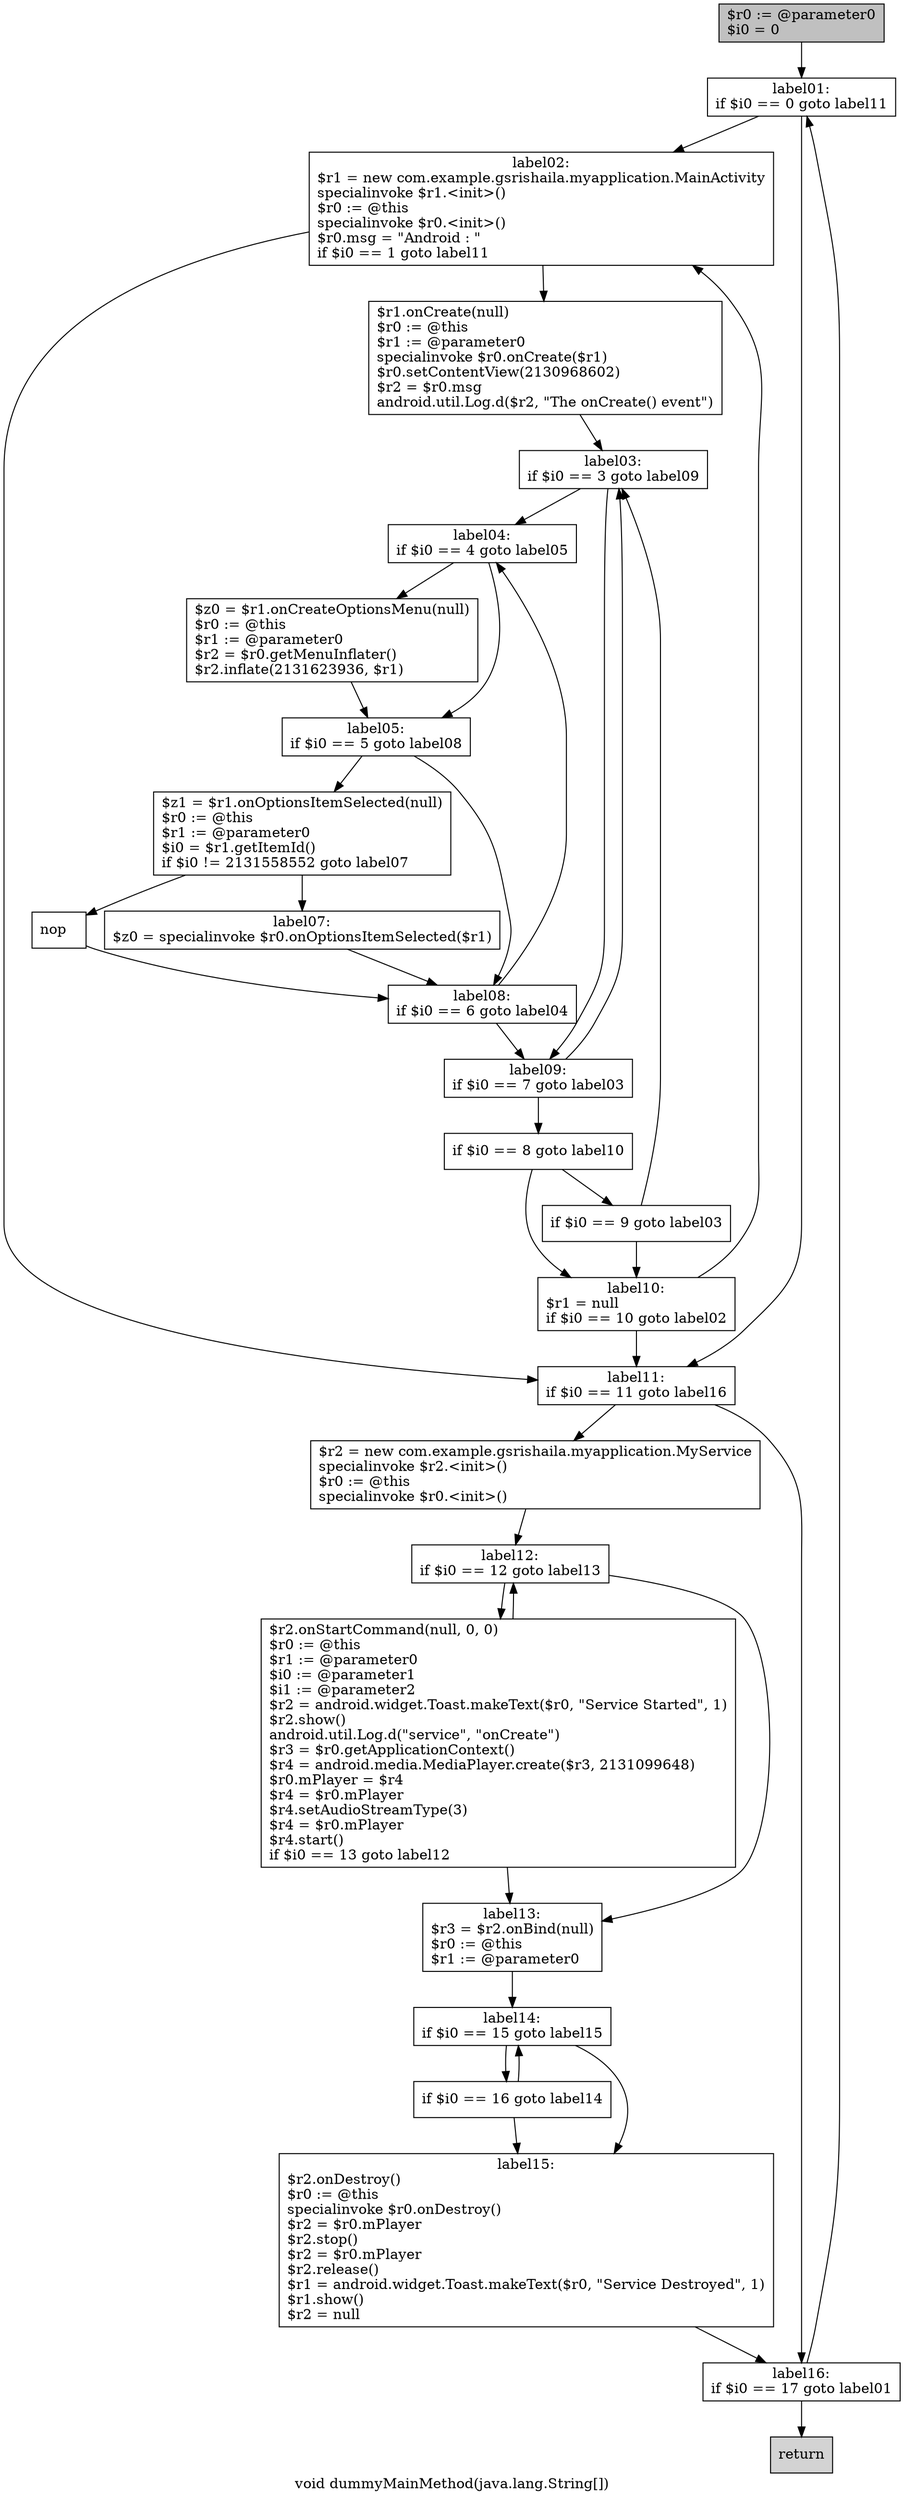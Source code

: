 digraph "void dummyMainMethod(java.lang.String[])" {
    label="void dummyMainMethod(java.lang.String[])";
    node [shape=box];
    "0" [style=filled,fillcolor=gray,label="$r0 := @parameter0\l$i0 = 0\l",];
    "1" [label="label01:\nif $i0 == 0 goto label11\l",];
    "0"->"1";
    "2" [label="label02:\n$r1 = new com.example.gsrishaila.myapplication.MainActivity\lspecialinvoke $r1.<init>()\l$r0 := @this\lspecialinvoke $r0.<init>()\l$r0.msg = \"Android : \"\lif $i0 == 1 goto label11\l",];
    "1"->"2";
    "16" [label="label11:\nif $i0 == 11 goto label16\l",];
    "1"->"16";
    "3" [label="$r1.onCreate(null)\l$r0 := @this\l$r1 := @parameter0\lspecialinvoke $r0.onCreate($r1)\l$r0.setContentView(2130968602)\l$r2 = $r0.msg\landroid.util.Log.d($r2, \"The onCreate() event\")\l",];
    "2"->"3";
    "2"->"16";
    "4" [label="label03:\nif $i0 == 3 goto label09\l",];
    "3"->"4";
    "5" [label="label04:\nif $i0 == 4 goto label05\l",];
    "4"->"5";
    "12" [label="label09:\nif $i0 == 7 goto label03\l",];
    "4"->"12";
    "6" [label="$z0 = $r1.onCreateOptionsMenu(null)\l$r0 := @this\l$r1 := @parameter0\l$r2 = $r0.getMenuInflater()\l$r2.inflate(2131623936, $r1)\l",];
    "5"->"6";
    "7" [label="label05:\nif $i0 == 5 goto label08\l",];
    "5"->"7";
    "6"->"7";
    "8" [label="$z1 = $r1.onOptionsItemSelected(null)\l$r0 := @this\l$r1 := @parameter0\l$i0 = $r1.getItemId()\lif $i0 != 2131558552 goto label07\l",];
    "7"->"8";
    "10" [label="label08:\nif $i0 == 6 goto label04\l",];
    "7"->"10";
    "9" [label="nop\l",];
    "8"->"9";
    "11" [label="label07:\n$z0 = specialinvoke $r0.onOptionsItemSelected($r1)\l",];
    "8"->"11";
    "9"->"10";
    "10"->"5";
    "10"->"12";
    "11"->"10";
    "12"->"4";
    "13" [label="if $i0 == 8 goto label10\l",];
    "12"->"13";
    "14" [label="if $i0 == 9 goto label03\l",];
    "13"->"14";
    "15" [label="label10:\n$r1 = null\lif $i0 == 10 goto label02\l",];
    "13"->"15";
    "14"->"4";
    "14"->"15";
    "15"->"2";
    "15"->"16";
    "17" [label="$r2 = new com.example.gsrishaila.myapplication.MyService\lspecialinvoke $r2.<init>()\l$r0 := @this\lspecialinvoke $r0.<init>()\l",];
    "16"->"17";
    "24" [label="label16:\nif $i0 == 17 goto label01\l",];
    "16"->"24";
    "18" [label="label12:\nif $i0 == 12 goto label13\l",];
    "17"->"18";
    "19" [label="$r2.onStartCommand(null, 0, 0)\l$r0 := @this\l$r1 := @parameter0\l$i0 := @parameter1\l$i1 := @parameter2\l$r2 = android.widget.Toast.makeText($r0, \"Service Started\", 1)\l$r2.show()\landroid.util.Log.d(\"service\", \"onCreate\")\l$r3 = $r0.getApplicationContext()\l$r4 = android.media.MediaPlayer.create($r3, 2131099648)\l$r0.mPlayer = $r4\l$r4 = $r0.mPlayer\l$r4.setAudioStreamType(3)\l$r4 = $r0.mPlayer\l$r4.start()\lif $i0 == 13 goto label12\l",];
    "18"->"19";
    "20" [label="label13:\n$r3 = $r2.onBind(null)\l$r0 := @this\l$r1 := @parameter0\l",];
    "18"->"20";
    "19"->"18";
    "19"->"20";
    "21" [label="label14:\nif $i0 == 15 goto label15\l",];
    "20"->"21";
    "22" [label="if $i0 == 16 goto label14\l",];
    "21"->"22";
    "23" [label="label15:\n$r2.onDestroy()\l$r0 := @this\lspecialinvoke $r0.onDestroy()\l$r2 = $r0.mPlayer\l$r2.stop()\l$r2 = $r0.mPlayer\l$r2.release()\l$r1 = android.widget.Toast.makeText($r0, \"Service Destroyed\", 1)\l$r1.show()\l$r2 = null\l",];
    "21"->"23";
    "22"->"21";
    "22"->"23";
    "23"->"24";
    "24"->"1";
    "25" [style=filled,fillcolor=lightgray,label="return\l",];
    "24"->"25";
}
